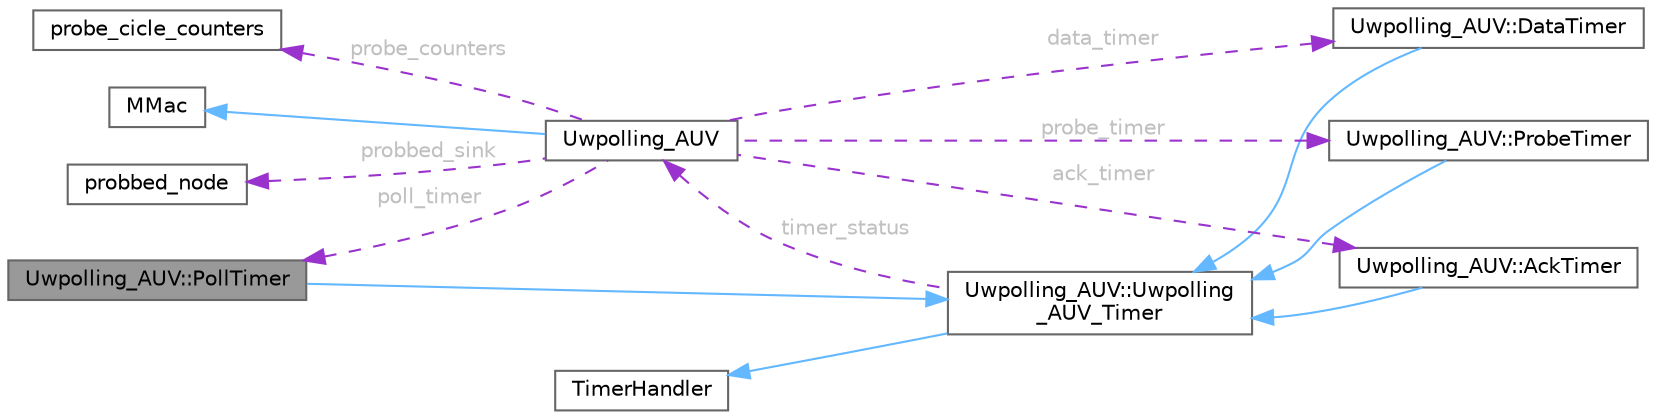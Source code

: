 digraph "Uwpolling_AUV::PollTimer"
{
 // LATEX_PDF_SIZE
  bgcolor="transparent";
  edge [fontname=Helvetica,fontsize=10,labelfontname=Helvetica,labelfontsize=10];
  node [fontname=Helvetica,fontsize=10,shape=box,height=0.2,width=0.4];
  rankdir="LR";
  Node1 [id="Node000001",label="Uwpolling_AUV::PollTimer",height=0.2,width=0.4,color="gray40", fillcolor="grey60", style="filled", fontcolor="black",tooltip=" "];
  Node2 -> Node1 [id="edge1_Node000001_Node000002",dir="back",color="steelblue1",style="solid",tooltip=" "];
  Node2 [id="Node000002",label="Uwpolling_AUV::Uwpolling\l_AUV_Timer",height=0.2,width=0.4,color="gray40", fillcolor="white", style="filled",URL="$classUwpolling__AUV_1_1Uwpolling__AUV__Timer.html",tooltip="Class that describes the timer in the AUV."];
  Node3 -> Node2 [id="edge2_Node000002_Node000003",dir="back",color="steelblue1",style="solid",tooltip=" "];
  Node3 [id="Node000003",label="TimerHandler",height=0.2,width=0.4,color="gray40", fillcolor="white", style="filled",tooltip=" "];
  Node4 -> Node2 [id="edge3_Node000002_Node000004",dir="back",color="darkorchid3",style="dashed",tooltip=" ",label=" timer_status",fontcolor="grey" ];
  Node4 [id="Node000004",label="Uwpolling_AUV",height=0.2,width=0.4,color="gray40", fillcolor="white", style="filled",URL="$classUwpolling__AUV.html",tooltip="Class used to represent the UWPOLLING MAC layer of the AUV."];
  Node5 -> Node4 [id="edge4_Node000004_Node000005",dir="back",color="steelblue1",style="solid",tooltip=" "];
  Node5 [id="Node000005",label="MMac",height=0.2,width=0.4,color="gray40", fillcolor="white", style="filled",tooltip=" "];
  Node6 -> Node4 [id="edge5_Node000004_Node000006",dir="back",color="darkorchid3",style="dashed",tooltip=" ",label=" data_timer",fontcolor="grey" ];
  Node6 [id="Node000006",label="Uwpolling_AUV::DataTimer",height=0.2,width=0.4,color="gray40", fillcolor="white", style="filled",URL="$classUwpolling__AUV_1_1DataTimer.html",tooltip="Class (inherited from Uwpolling_AUV_Timer) used to handle the timer of data packets When the AUV give..."];
  Node2 -> Node6 [id="edge6_Node000006_Node000002",dir="back",color="steelblue1",style="solid",tooltip=" "];
  Node7 -> Node4 [id="edge7_Node000004_Node000007",dir="back",color="darkorchid3",style="dashed",tooltip=" ",label=" probe_timer",fontcolor="grey" ];
  Node7 [id="Node000007",label="Uwpolling_AUV::ProbeTimer",height=0.2,width=0.4,color="gray40", fillcolor="white", style="filled",URL="$classUwpolling__AUV_1_1ProbeTimer.html",tooltip="Class (inherited from Uwpolling_AUV_Timer) used to handle the Probe Timer."];
  Node2 -> Node7 [id="edge8_Node000007_Node000002",dir="back",color="steelblue1",style="solid",tooltip=" "];
  Node1 -> Node4 [id="edge9_Node000004_Node000001",dir="back",color="darkorchid3",style="dashed",tooltip=" ",label=" poll_timer",fontcolor="grey" ];
  Node8 -> Node4 [id="edge10_Node000004_Node000008",dir="back",color="darkorchid3",style="dashed",tooltip=" ",label=" ack_timer",fontcolor="grey" ];
  Node8 [id="Node000008",label="Uwpolling_AUV::AckTimer",height=0.2,width=0.4,color="gray40", fillcolor="white", style="filled",URL="$classUwpolling__AUV_1_1AckTimer.html",tooltip=" "];
  Node2 -> Node8 [id="edge11_Node000008_Node000002",dir="back",color="steelblue1",style="solid",tooltip=" "];
  Node9 -> Node4 [id="edge12_Node000004_Node000009",dir="back",color="darkorchid3",style="dashed",tooltip=" ",label=" probbed_sink",fontcolor="grey" ];
  Node9 [id="Node000009",label="probbed_node",height=0.2,width=0.4,color="gray40", fillcolor="white", style="filled",URL="$structprobbed__node.html",tooltip="Internal structure where the AUV store the informations about the node to POLL."];
  Node10 -> Node4 [id="edge13_Node000004_Node000010",dir="back",color="darkorchid3",style="dashed",tooltip=" ",label=" probe_counters",fontcolor="grey" ];
  Node10 [id="Node000010",label="probe_cicle_counters",height=0.2,width=0.4,color="gray40", fillcolor="white", style="filled",URL="$structprobe__cicle__counters.html",tooltip="Struct used for handling the number of probes detected and received to estimate the number of neighbo..."];
}
